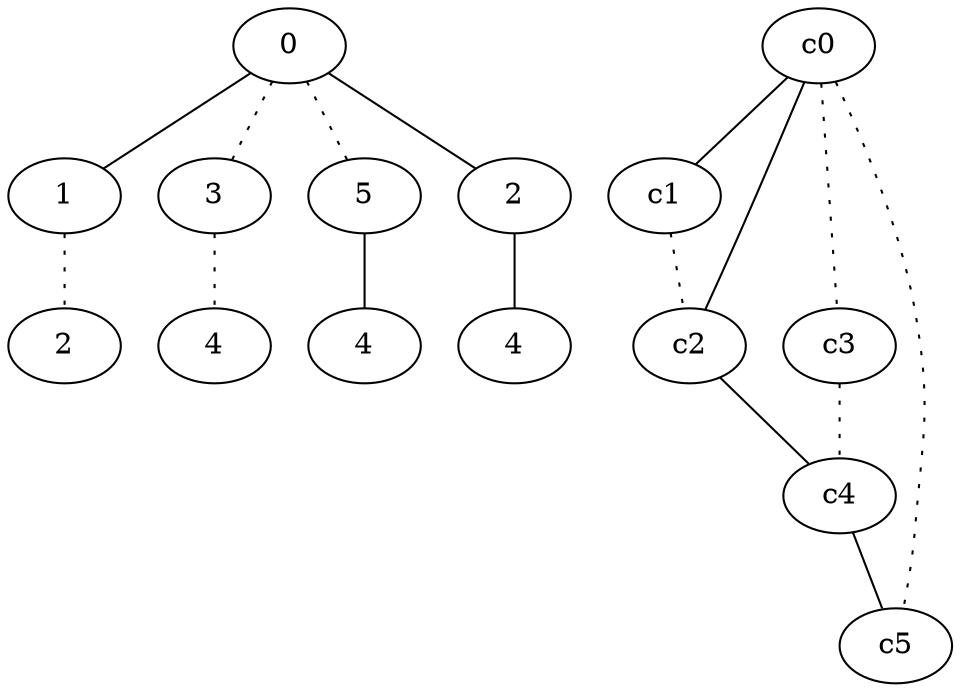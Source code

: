 graph {
a0[label=0];
a1[label=1];
a2[label=2];
a3[label=3];
a4[label=4];
a5[label=5];
a6[label=4];
a7[label=2];
a8[label=4];
a0 -- a1;
a0 -- a3 [style=dotted];
a0 -- a5 [style=dotted];
a0 -- a7;
a1 -- a2 [style=dotted];
a3 -- a4 [style=dotted];
a5 -- a6;
a7 -- a8;
c0 -- c1;
c0 -- c2;
c0 -- c3 [style=dotted];
c0 -- c5 [style=dotted];
c1 -- c2 [style=dotted];
c2 -- c4;
c3 -- c4 [style=dotted];
c4 -- c5;
}
